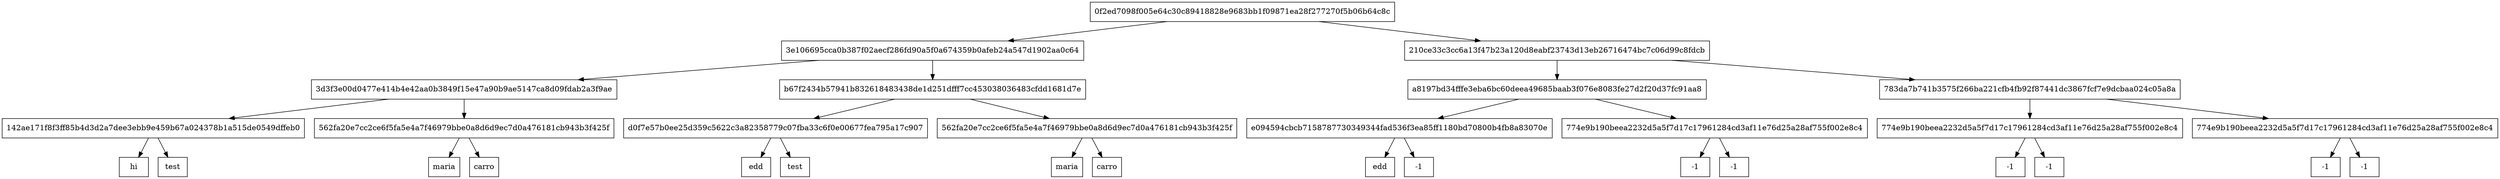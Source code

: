 digraph G {
node [shape=box];
"0x1d1307d3d50" [label="0f2ed7098f005e64c30c89418828e9683bb1f09871ea28f277270f5b06b64c8c"];
"0x1d1307d3d50" -> "0x1d1307d1260";
"0x1d1307d1260" [label="3e106695cca0b387f02aecf286fd90a5f0a674359b0afeb24a547d1902aa0c64"];
"0x1d1307d1260" -> "0x1d1307d1da0";
"0x1d1307d1da0" [label="3d3f3e00d0477e414b4e42aa0b3849f15e47a90b9ae5147ca8d09fdab2a3f9ae"];
"0x1d1307d1da0" -> "0x1d1307d1b60";
"0x1d1307d1b60" [label="142ae171f8f3ff85b4d3d2a7dee3ebb9e459b67a024378b1a515de0549dffeb0"];
"0x1d1307d1b60" -> "0x1d1307a7d70";
"0x1d1307a7d70" [label="hi"];
"0x1d1307d1b60" -> "0x1d1307a7db0";
"0x1d1307a7db0" [label="test"];
"0x1d1307d1da0" -> "0x1d1307d1a60";
"0x1d1307d1a60" [label="562fa20e7cc2ce6f5fa5e4a7f46979bbe0a8d6d9ec7d0a476181cb943b3f425f"];
"0x1d1307d1a60" -> "0x1d1307a8270";
"0x1d1307a8270" [label="maria"];
"0x1d1307d1a60" -> "0x1d1307a7fb0";
"0x1d1307a7fb0" [label="carro"];
"0x1d1307d1260" -> "0x1d1307d1e20";
"0x1d1307d1e20" [label="b67f2434b57941b832618483438de1d251dfff7cc453038036483cfdd1681d7e"];
"0x1d1307d1e20" -> "0x1d1307d1360";
"0x1d1307d1360" [label="d0f7e57b0ee25d359c5622c3a82358779c07fba33c6f0e00677fea795a17c907"];
"0x1d1307d1360" -> "0x1d1307d10e0";
"0x1d1307d10e0" [label="edd"];
"0x1d1307d1360" -> "0x1d1307d13e0";
"0x1d1307d13e0" [label="test"];
"0x1d1307d1e20" -> "0x1d1307d1c60";
"0x1d1307d1c60" [label="562fa20e7cc2ce6f5fa5e4a7f46979bbe0a8d6d9ec7d0a476181cb943b3f425f"];
"0x1d1307d1c60" -> "0x1d1307d17a0";
"0x1d1307d17a0" [label="maria"];
"0x1d1307d1c60" -> "0x1d1307d1560";
"0x1d1307d1560" [label="carro"];
"0x1d1307d3d50" -> "0x1d1307d45d0";
"0x1d1307d45d0" [label="210ce33c3cc6a13f47b23a120d8eabf23743d13eb26716474bc7c06d99c8fdcb"];
"0x1d1307d45d0" -> "0x1d1307d1ee0";
"0x1d1307d1ee0" [label="a8197bd34fffe3eba6bc60deea49685baab3f076e8083fe27d2f20d37fc91aa8"];
"0x1d1307d1ee0" -> "0x1d1307d1b20";
"0x1d1307d1b20" [label="e094594cbcb7158787730349344fad536f3ea85ff1180bd70800b4fb8a83070e"];
"0x1d1307d1b20" -> "0x1d1307d16e0";
"0x1d1307d16e0" [label="edd"];
"0x1d1307d1b20" -> "0x1d1307d17e0";
"0x1d1307d17e0" [label="-1"];
"0x1d1307d1ee0" -> "0x1d1307d1d60";
"0x1d1307d1d60" [label="774e9b190beea2232d5a5f7d17c17961284cd3af11e76d25a28af755f002e8c4"];
"0x1d1307d1d60" -> "0x1d1307d19a0";
"0x1d1307d19a0" [label="-1"];
"0x1d1307d1d60" -> "0x1d1307d1820";
"0x1d1307d1820" [label="-1"];
"0x1d1307d45d0" -> "0x1d1307d1220";
"0x1d1307d1220" [label="783da7b741b3575f266ba221cfb4fb92f87441dc3867fcf7e9dcbaa024c05a8a"];
"0x1d1307d1220" -> "0x1d1307d1e60";
"0x1d1307d1e60" [label="774e9b190beea2232d5a5f7d17c17961284cd3af11e76d25a28af755f002e8c4"];
"0x1d1307d1e60" -> "0x1d1307d19e0";
"0x1d1307d19e0" [label="-1"];
"0x1d1307d1e60" -> "0x1d1307d1060";
"0x1d1307d1060" [label="-1"];
"0x1d1307d1220" -> "0x1d1307d1160";
"0x1d1307d1160" [label="774e9b190beea2232d5a5f7d17c17961284cd3af11e76d25a28af755f002e8c4"];
"0x1d1307d1160" -> "0x1d1307d1120";
"0x1d1307d1120" [label="-1"];
"0x1d1307d1160" -> "0x1d1307d11e0";
"0x1d1307d11e0" [label="-1"];
}
